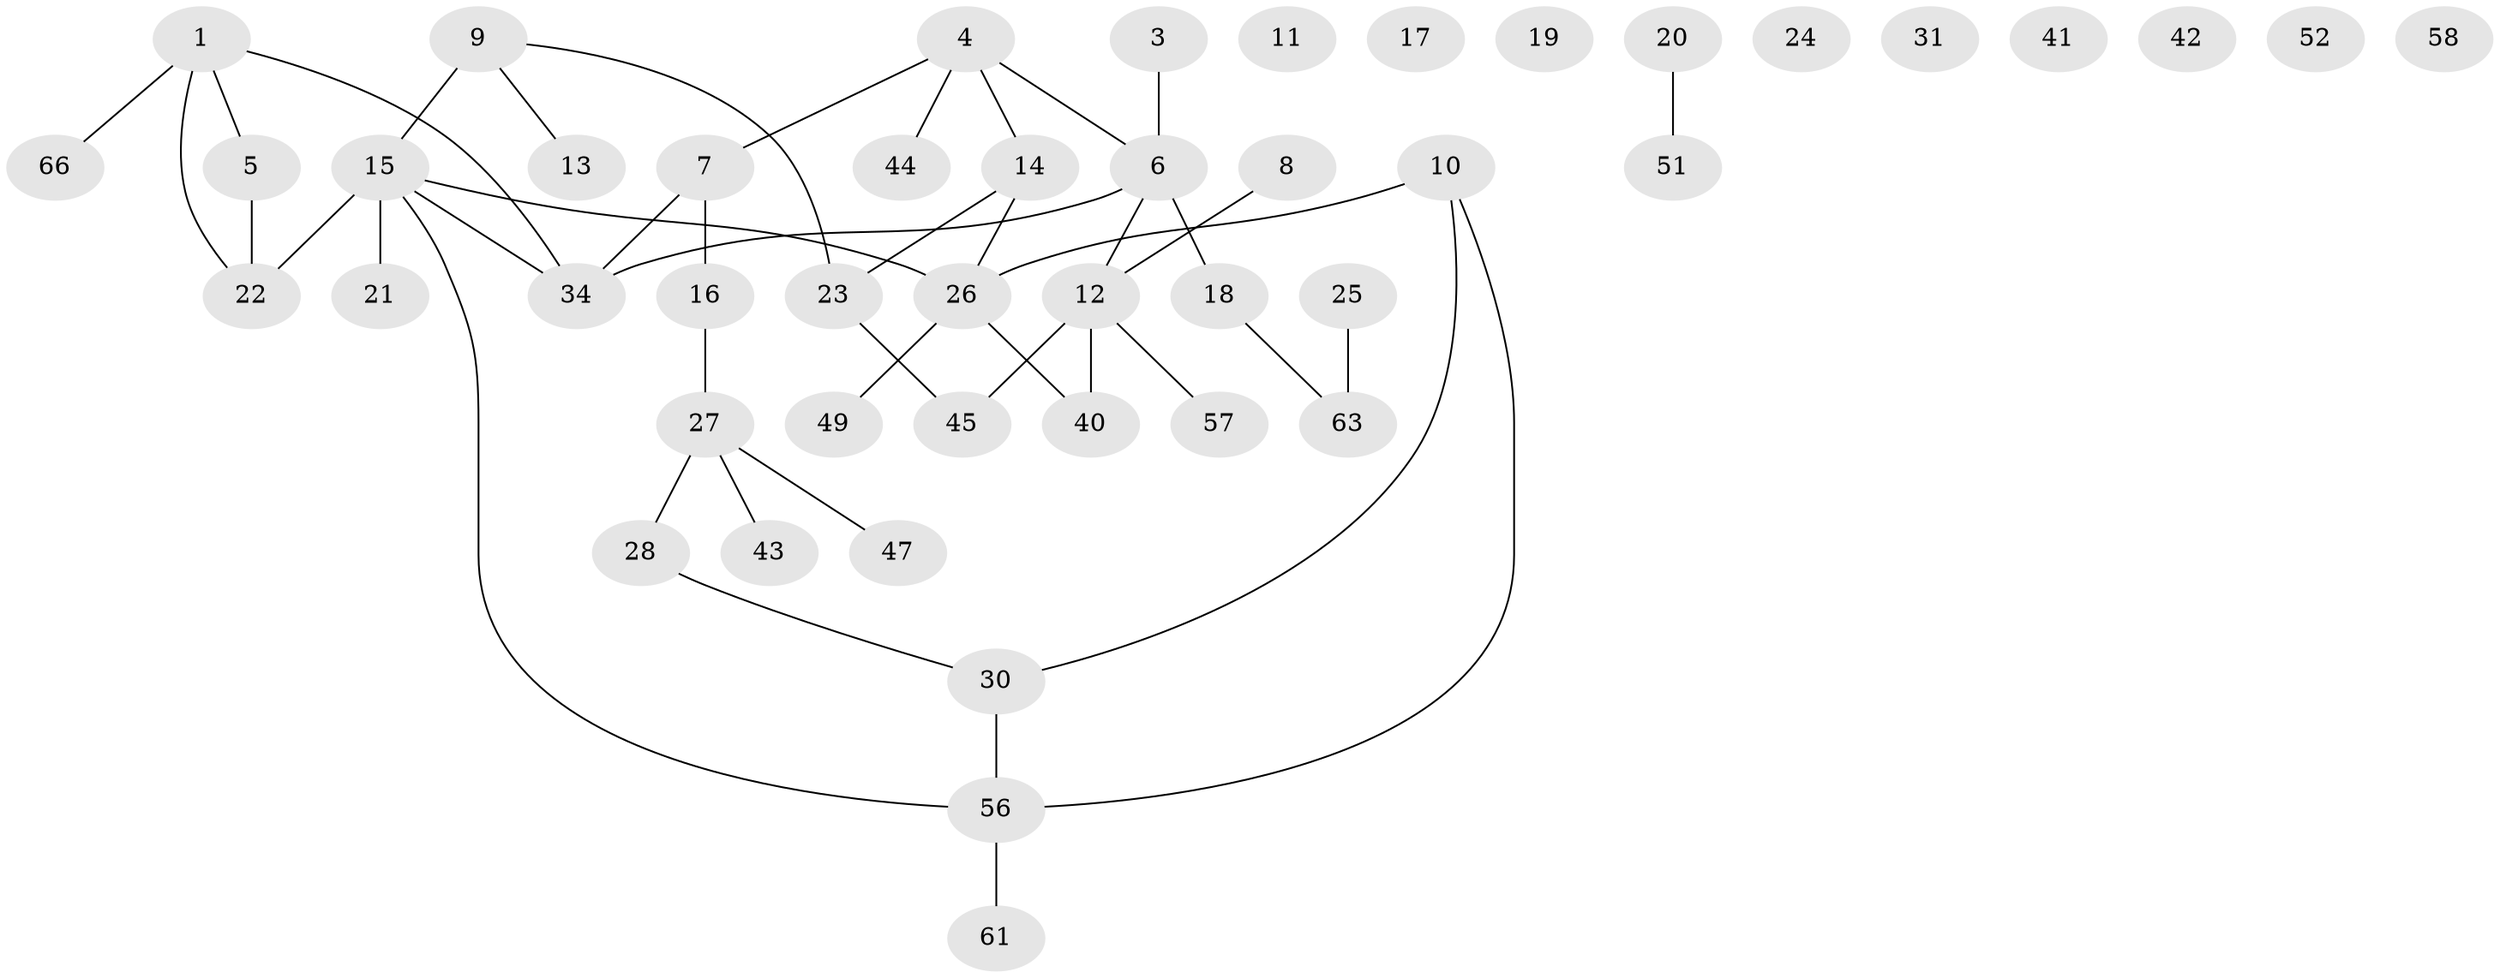 // original degree distribution, {4: 0.1267605633802817, 2: 0.3380281690140845, 1: 0.2535211267605634, 5: 0.028169014084507043, 3: 0.14084507042253522, 0: 0.11267605633802817}
// Generated by graph-tools (version 1.1) at 2025/41/03/06/25 10:41:25]
// undirected, 46 vertices, 45 edges
graph export_dot {
graph [start="1"]
  node [color=gray90,style=filled];
  1 [super="+2"];
  3;
  4 [super="+38"];
  5 [super="+50"];
  6 [super="+33"];
  7 [super="+39"];
  8 [super="+60"];
  9 [super="+59"];
  10 [super="+67"];
  11;
  12 [super="+37"];
  13 [super="+46"];
  14 [super="+53"];
  15 [super="+54"];
  16;
  17 [super="+29"];
  18;
  19;
  20;
  21;
  22 [super="+35"];
  23 [super="+68"];
  24;
  25 [super="+55"];
  26 [super="+65"];
  27 [super="+32"];
  28;
  30 [super="+36"];
  31;
  34 [super="+71"];
  40;
  41;
  42;
  43 [super="+64"];
  44;
  45 [super="+48"];
  47;
  49;
  51 [super="+62"];
  52;
  56 [super="+70"];
  57;
  58;
  61;
  63 [super="+69"];
  66;
  1 -- 22;
  1 -- 34;
  1 -- 66;
  1 -- 5;
  3 -- 6;
  4 -- 6;
  4 -- 7;
  4 -- 14;
  4 -- 44;
  5 -- 22;
  6 -- 18;
  6 -- 12;
  6 -- 34;
  7 -- 34;
  7 -- 16;
  8 -- 12;
  9 -- 15 [weight=2];
  9 -- 23;
  9 -- 13;
  10 -- 56;
  10 -- 26;
  10 -- 30;
  12 -- 57;
  12 -- 40;
  12 -- 45;
  14 -- 26;
  14 -- 23;
  15 -- 21;
  15 -- 56;
  15 -- 26;
  15 -- 22;
  15 -- 34;
  16 -- 27;
  18 -- 63;
  20 -- 51;
  23 -- 45;
  25 -- 63;
  26 -- 49;
  26 -- 40;
  27 -- 47;
  27 -- 28;
  27 -- 43;
  28 -- 30;
  30 -- 56;
  56 -- 61;
}
